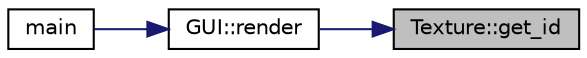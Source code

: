 digraph "Texture::get_id"
{
 // INTERACTIVE_SVG=YES
 // LATEX_PDF_SIZE
  bgcolor="transparent";
  edge [fontname="Helvetica",fontsize="10",labelfontname="Helvetica",labelfontsize="10"];
  node [fontname="Helvetica",fontsize="10",shape=record];
  rankdir="RL";
  Node1 [label="Texture::get_id",height=0.2,width=0.4,color="black", fillcolor="grey75", style="filled", fontcolor="black",tooltip=" "];
  Node1 -> Node2 [dir="back",color="midnightblue",fontsize="10",style="solid"];
  Node2 [label="GUI::render",height=0.2,width=0.4,color="black",URL="$d3/d57/class_g_u_i.html#a560db89fa6ec13445c91ce73f3c6f2e0",tooltip=" "];
  Node2 -> Node3 [dir="back",color="midnightblue",fontsize="10",style="solid"];
  Node3 [label="main",height=0.2,width=0.4,color="black",URL="$dc/db4/_app_8cpp.html#ae66f6b31b5ad750f1fe042a706a4e3d4",tooltip=" "];
}
